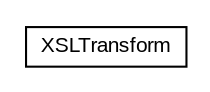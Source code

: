 #!/usr/local/bin/dot
#
# Class diagram 
# Generated by UMLGraph version R5_6 (http://www.umlgraph.org/)
#

digraph G {
	edge [fontname="arial",fontsize=10,labelfontname="arial",labelfontsize=10];
	node [fontname="arial",fontsize=10,shape=plaintext];
	nodesep=0.25;
	ranksep=0.5;
	// xml.third_party.jdom.xstl.XSLTransform
	c9021 [label=<<table title="xml.third_party.jdom.xstl.XSLTransform" border="0" cellborder="1" cellspacing="0" cellpadding="2" port="p" href="./XSLTransform.html">
		<tr><td><table border="0" cellspacing="0" cellpadding="1">
<tr><td align="center" balign="center"> XSLTransform </td></tr>
		</table></td></tr>
		</table>>, URL="./XSLTransform.html", fontname="arial", fontcolor="black", fontsize=10.0];
}

